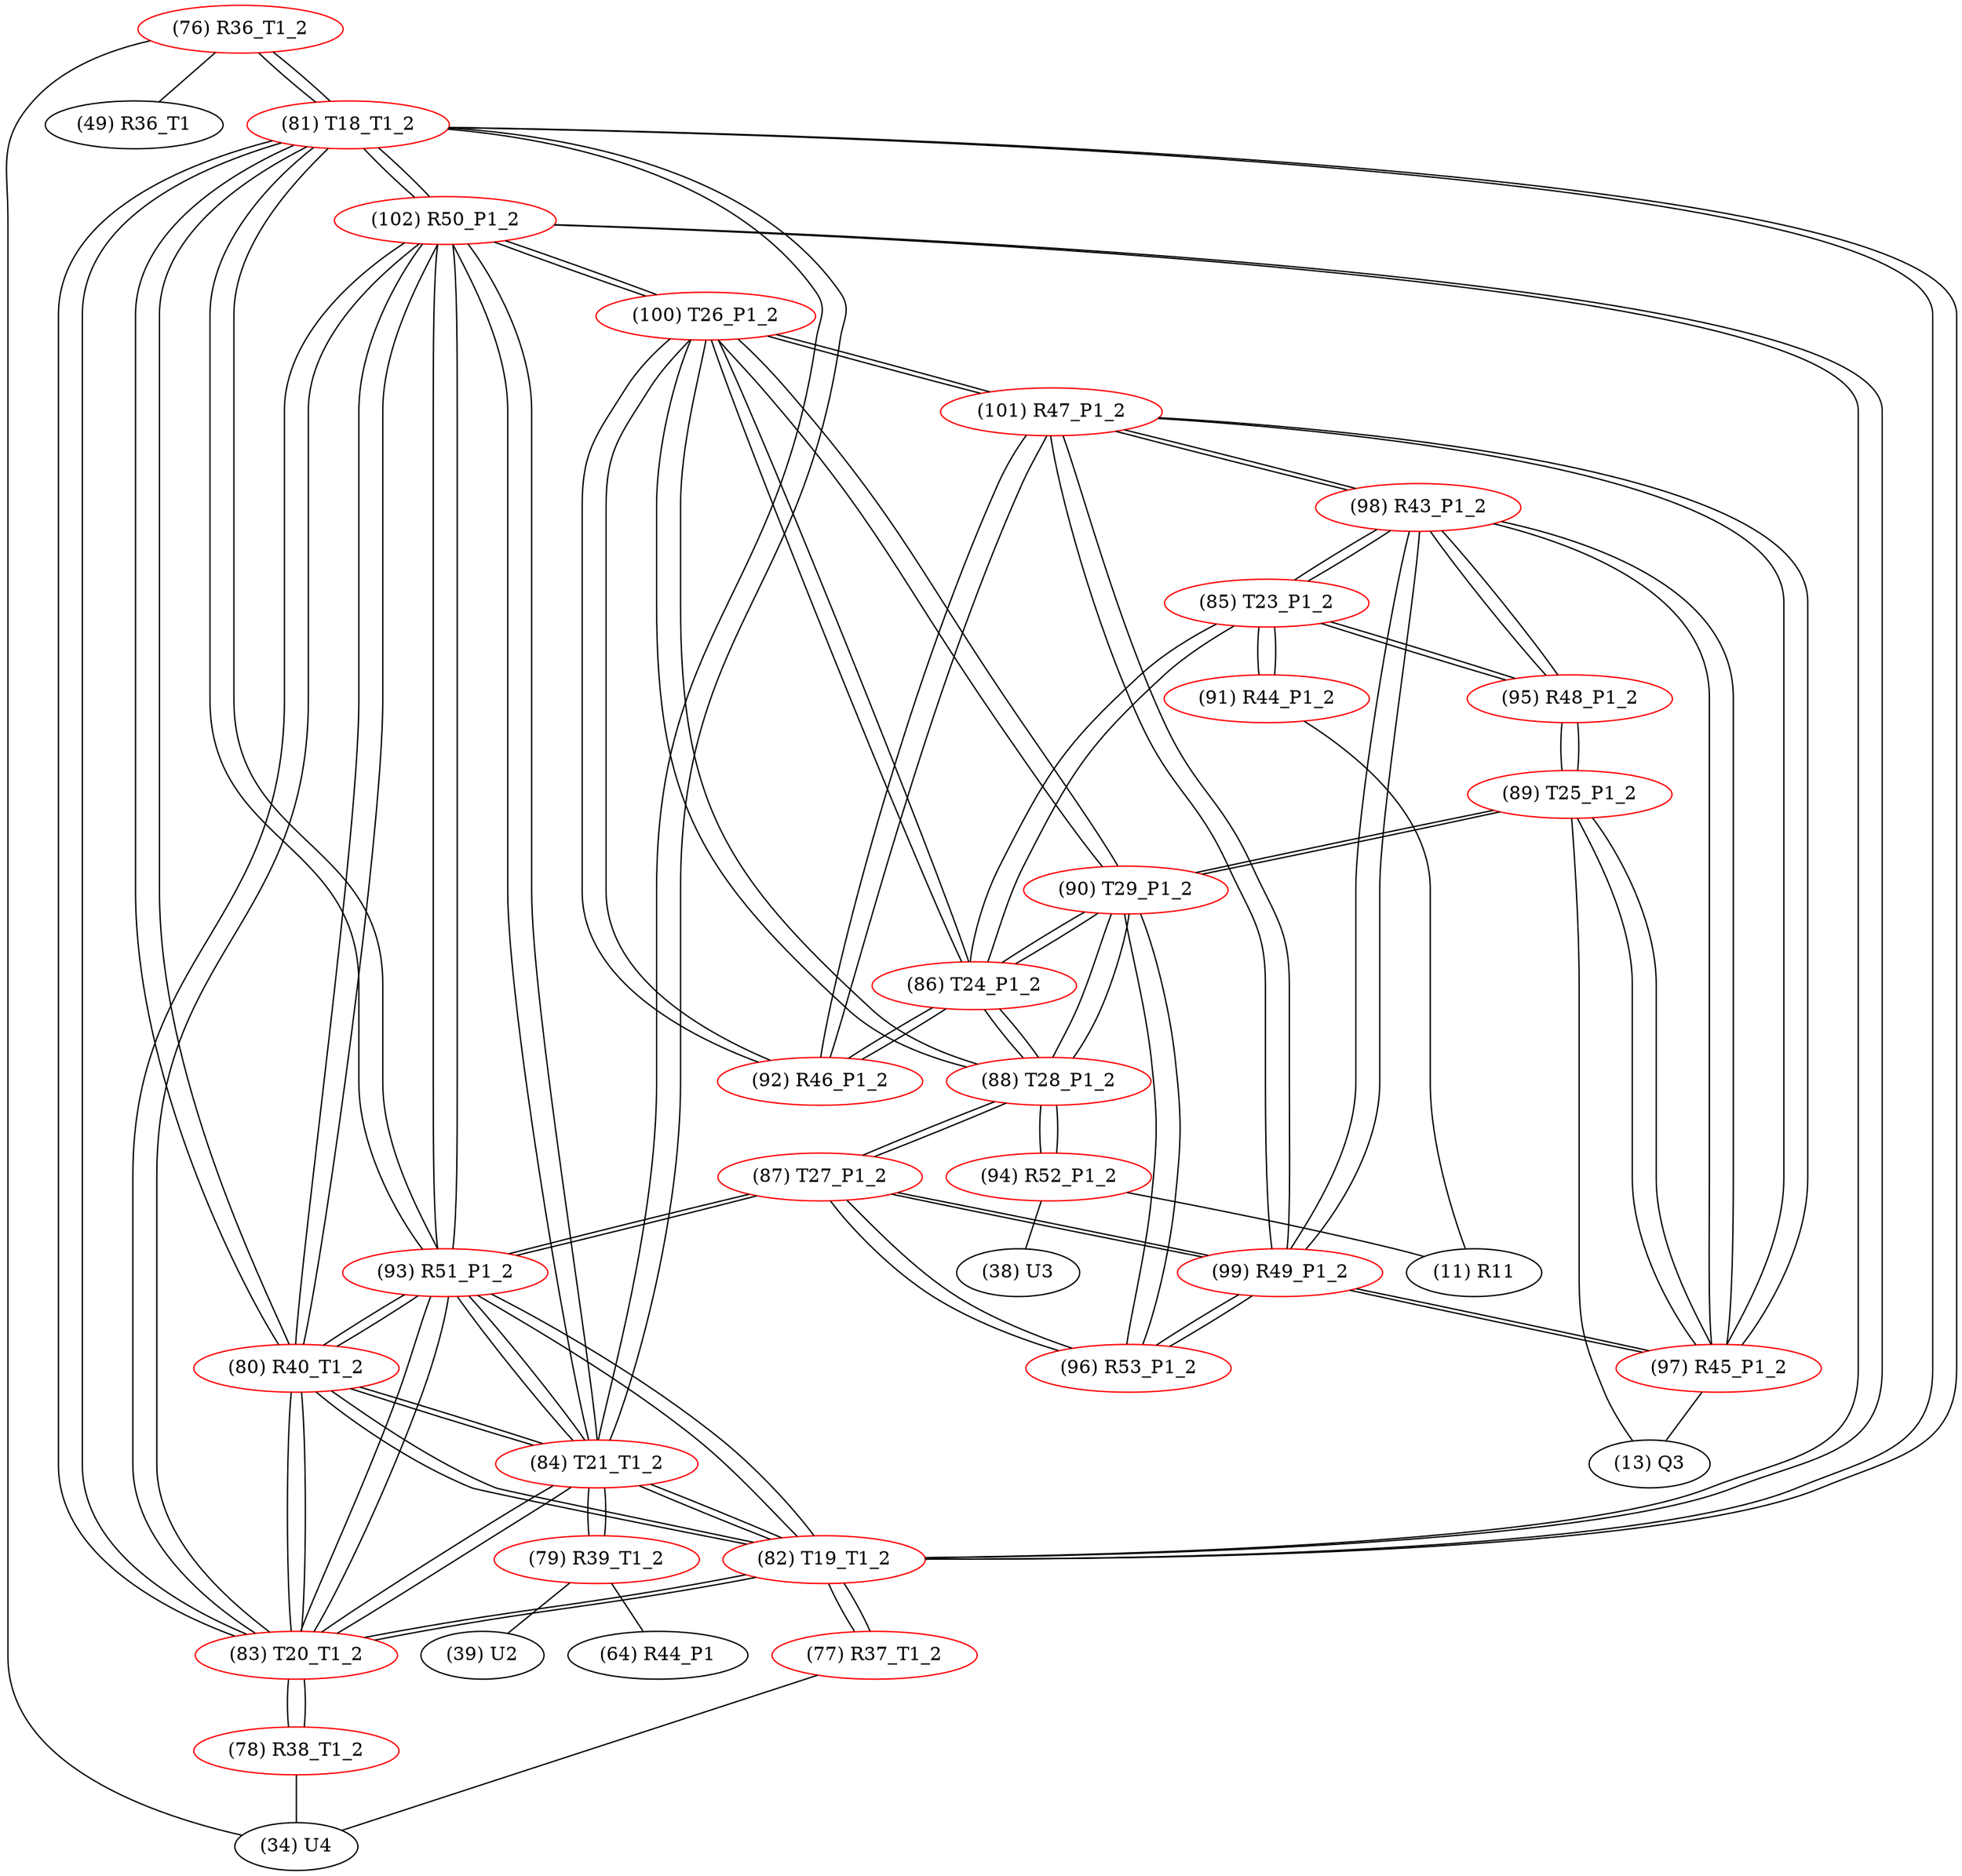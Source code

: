 graph {
	76 [label="(76) R36_T1_2" color=red]
	34 [label="(34) U4"]
	49 [label="(49) R36_T1"]
	81 [label="(81) T18_T1_2"]
	77 [label="(77) R37_T1_2" color=red]
	34 [label="(34) U4"]
	82 [label="(82) T19_T1_2"]
	78 [label="(78) R38_T1_2" color=red]
	34 [label="(34) U4"]
	83 [label="(83) T20_T1_2"]
	79 [label="(79) R39_T1_2" color=red]
	64 [label="(64) R44_P1"]
	39 [label="(39) U2"]
	84 [label="(84) T21_T1_2"]
	80 [label="(80) R40_T1_2" color=red]
	93 [label="(93) R51_P1_2"]
	102 [label="(102) R50_P1_2"]
	81 [label="(81) T18_T1_2"]
	84 [label="(84) T21_T1_2"]
	83 [label="(83) T20_T1_2"]
	82 [label="(82) T19_T1_2"]
	81 [label="(81) T18_T1_2" color=red]
	83 [label="(83) T20_T1_2"]
	82 [label="(82) T19_T1_2"]
	84 [label="(84) T21_T1_2"]
	76 [label="(76) R36_T1_2"]
	93 [label="(93) R51_P1_2"]
	102 [label="(102) R50_P1_2"]
	80 [label="(80) R40_T1_2"]
	82 [label="(82) T19_T1_2" color=red]
	83 [label="(83) T20_T1_2"]
	81 [label="(81) T18_T1_2"]
	84 [label="(84) T21_T1_2"]
	77 [label="(77) R37_T1_2"]
	93 [label="(93) R51_P1_2"]
	102 [label="(102) R50_P1_2"]
	80 [label="(80) R40_T1_2"]
	83 [label="(83) T20_T1_2" color=red]
	82 [label="(82) T19_T1_2"]
	81 [label="(81) T18_T1_2"]
	84 [label="(84) T21_T1_2"]
	78 [label="(78) R38_T1_2"]
	93 [label="(93) R51_P1_2"]
	102 [label="(102) R50_P1_2"]
	80 [label="(80) R40_T1_2"]
	84 [label="(84) T21_T1_2" color=red]
	83 [label="(83) T20_T1_2"]
	82 [label="(82) T19_T1_2"]
	81 [label="(81) T18_T1_2"]
	79 [label="(79) R39_T1_2"]
	93 [label="(93) R51_P1_2"]
	102 [label="(102) R50_P1_2"]
	80 [label="(80) R40_T1_2"]
	85 [label="(85) T23_P1_2" color=red]
	95 [label="(95) R48_P1_2"]
	98 [label="(98) R43_P1_2"]
	86 [label="(86) T24_P1_2"]
	91 [label="(91) R44_P1_2"]
	86 [label="(86) T24_P1_2" color=red]
	100 [label="(100) T26_P1_2"]
	90 [label="(90) T29_P1_2"]
	88 [label="(88) T28_P1_2"]
	92 [label="(92) R46_P1_2"]
	85 [label="(85) T23_P1_2"]
	87 [label="(87) T27_P1_2" color=red]
	93 [label="(93) R51_P1_2"]
	88 [label="(88) T28_P1_2"]
	96 [label="(96) R53_P1_2"]
	99 [label="(99) R49_P1_2"]
	88 [label="(88) T28_P1_2" color=red]
	100 [label="(100) T26_P1_2"]
	86 [label="(86) T24_P1_2"]
	90 [label="(90) T29_P1_2"]
	94 [label="(94) R52_P1_2"]
	87 [label="(87) T27_P1_2"]
	89 [label="(89) T25_P1_2" color=red]
	90 [label="(90) T29_P1_2"]
	95 [label="(95) R48_P1_2"]
	97 [label="(97) R45_P1_2"]
	13 [label="(13) Q3"]
	90 [label="(90) T29_P1_2" color=red]
	100 [label="(100) T26_P1_2"]
	86 [label="(86) T24_P1_2"]
	88 [label="(88) T28_P1_2"]
	89 [label="(89) T25_P1_2"]
	96 [label="(96) R53_P1_2"]
	91 [label="(91) R44_P1_2" color=red]
	11 [label="(11) R11"]
	85 [label="(85) T23_P1_2"]
	92 [label="(92) R46_P1_2" color=red]
	100 [label="(100) T26_P1_2"]
	101 [label="(101) R47_P1_2"]
	86 [label="(86) T24_P1_2"]
	93 [label="(93) R51_P1_2" color=red]
	87 [label="(87) T27_P1_2"]
	102 [label="(102) R50_P1_2"]
	81 [label="(81) T18_T1_2"]
	84 [label="(84) T21_T1_2"]
	83 [label="(83) T20_T1_2"]
	82 [label="(82) T19_T1_2"]
	80 [label="(80) R40_T1_2"]
	94 [label="(94) R52_P1_2" color=red]
	11 [label="(11) R11"]
	38 [label="(38) U3"]
	88 [label="(88) T28_P1_2"]
	95 [label="(95) R48_P1_2" color=red]
	89 [label="(89) T25_P1_2"]
	85 [label="(85) T23_P1_2"]
	98 [label="(98) R43_P1_2"]
	96 [label="(96) R53_P1_2" color=red]
	90 [label="(90) T29_P1_2"]
	87 [label="(87) T27_P1_2"]
	99 [label="(99) R49_P1_2"]
	97 [label="(97) R45_P1_2" color=red]
	101 [label="(101) R47_P1_2"]
	98 [label="(98) R43_P1_2"]
	99 [label="(99) R49_P1_2"]
	89 [label="(89) T25_P1_2"]
	13 [label="(13) Q3"]
	98 [label="(98) R43_P1_2" color=red]
	95 [label="(95) R48_P1_2"]
	85 [label="(85) T23_P1_2"]
	101 [label="(101) R47_P1_2"]
	97 [label="(97) R45_P1_2"]
	99 [label="(99) R49_P1_2"]
	99 [label="(99) R49_P1_2" color=red]
	101 [label="(101) R47_P1_2"]
	97 [label="(97) R45_P1_2"]
	98 [label="(98) R43_P1_2"]
	87 [label="(87) T27_P1_2"]
	96 [label="(96) R53_P1_2"]
	100 [label="(100) T26_P1_2" color=red]
	102 [label="(102) R50_P1_2"]
	86 [label="(86) T24_P1_2"]
	90 [label="(90) T29_P1_2"]
	88 [label="(88) T28_P1_2"]
	92 [label="(92) R46_P1_2"]
	101 [label="(101) R47_P1_2"]
	101 [label="(101) R47_P1_2" color=red]
	97 [label="(97) R45_P1_2"]
	98 [label="(98) R43_P1_2"]
	99 [label="(99) R49_P1_2"]
	100 [label="(100) T26_P1_2"]
	92 [label="(92) R46_P1_2"]
	102 [label="(102) R50_P1_2" color=red]
	100 [label="(100) T26_P1_2"]
	93 [label="(93) R51_P1_2"]
	81 [label="(81) T18_T1_2"]
	84 [label="(84) T21_T1_2"]
	83 [label="(83) T20_T1_2"]
	82 [label="(82) T19_T1_2"]
	80 [label="(80) R40_T1_2"]
	76 -- 34
	76 -- 49
	76 -- 81
	77 -- 34
	77 -- 82
	78 -- 34
	78 -- 83
	79 -- 64
	79 -- 39
	79 -- 84
	80 -- 93
	80 -- 102
	80 -- 81
	80 -- 84
	80 -- 83
	80 -- 82
	81 -- 83
	81 -- 82
	81 -- 84
	81 -- 76
	81 -- 93
	81 -- 102
	81 -- 80
	82 -- 83
	82 -- 81
	82 -- 84
	82 -- 77
	82 -- 93
	82 -- 102
	82 -- 80
	83 -- 82
	83 -- 81
	83 -- 84
	83 -- 78
	83 -- 93
	83 -- 102
	83 -- 80
	84 -- 83
	84 -- 82
	84 -- 81
	84 -- 79
	84 -- 93
	84 -- 102
	84 -- 80
	85 -- 95
	85 -- 98
	85 -- 86
	85 -- 91
	86 -- 100
	86 -- 90
	86 -- 88
	86 -- 92
	86 -- 85
	87 -- 93
	87 -- 88
	87 -- 96
	87 -- 99
	88 -- 100
	88 -- 86
	88 -- 90
	88 -- 94
	88 -- 87
	89 -- 90
	89 -- 95
	89 -- 97
	89 -- 13
	90 -- 100
	90 -- 86
	90 -- 88
	90 -- 89
	90 -- 96
	91 -- 11
	91 -- 85
	92 -- 100
	92 -- 101
	92 -- 86
	93 -- 87
	93 -- 102
	93 -- 81
	93 -- 84
	93 -- 83
	93 -- 82
	93 -- 80
	94 -- 11
	94 -- 38
	94 -- 88
	95 -- 89
	95 -- 85
	95 -- 98
	96 -- 90
	96 -- 87
	96 -- 99
	97 -- 101
	97 -- 98
	97 -- 99
	97 -- 89
	97 -- 13
	98 -- 95
	98 -- 85
	98 -- 101
	98 -- 97
	98 -- 99
	99 -- 101
	99 -- 97
	99 -- 98
	99 -- 87
	99 -- 96
	100 -- 102
	100 -- 86
	100 -- 90
	100 -- 88
	100 -- 92
	100 -- 101
	101 -- 97
	101 -- 98
	101 -- 99
	101 -- 100
	101 -- 92
	102 -- 100
	102 -- 93
	102 -- 81
	102 -- 84
	102 -- 83
	102 -- 82
	102 -- 80
}
